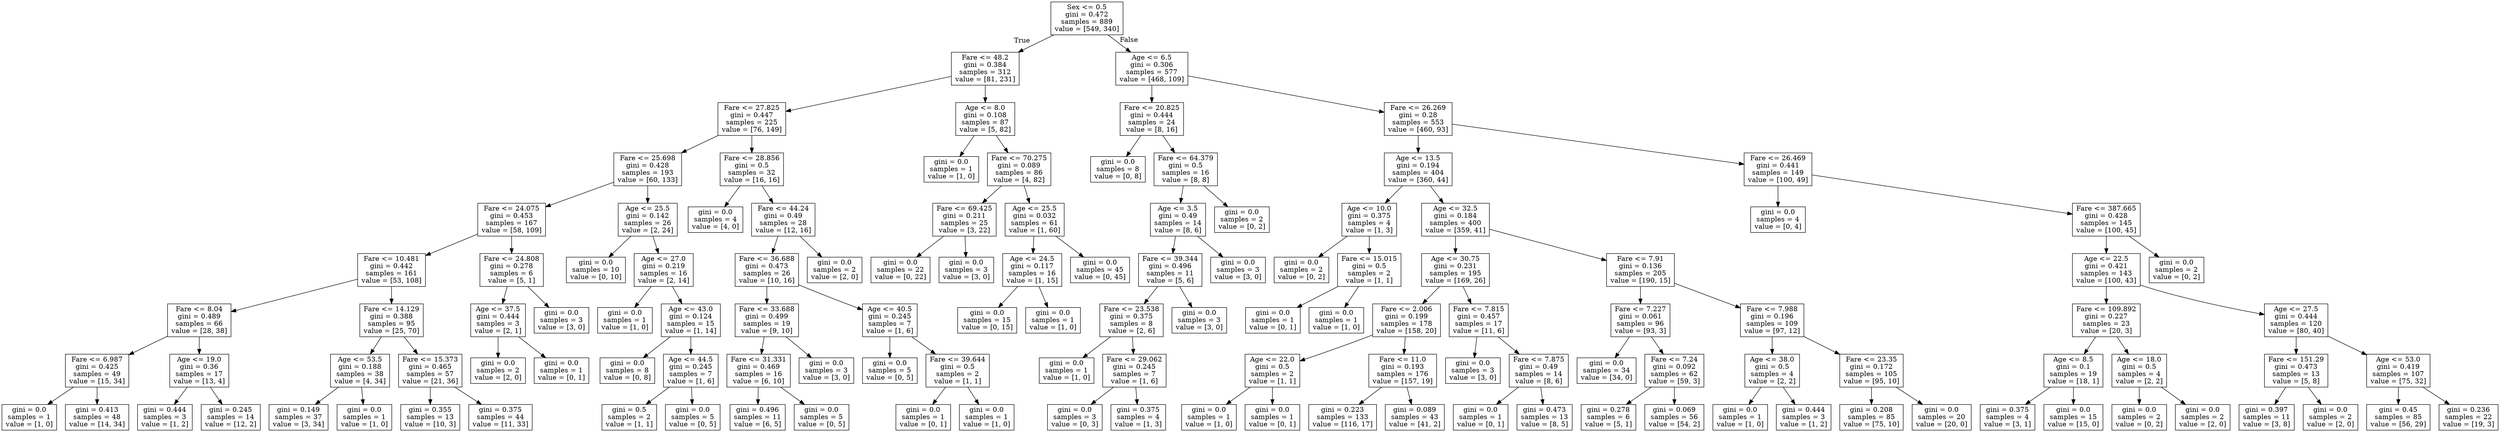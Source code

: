 digraph Tree {
node [shape=box] ;
0 [label="Sex <= 0.5\ngini = 0.472\nsamples = 889\nvalue = [549, 340]"] ;
1 [label="Fare <= 48.2\ngini = 0.384\nsamples = 312\nvalue = [81, 231]"] ;
0 -> 1 [labeldistance=2.5, labelangle=45, headlabel="True"] ;
2 [label="Fare <= 27.825\ngini = 0.447\nsamples = 225\nvalue = [76, 149]"] ;
1 -> 2 ;
3 [label="Fare <= 25.698\ngini = 0.428\nsamples = 193\nvalue = [60, 133]"] ;
2 -> 3 ;
4 [label="Fare <= 24.075\ngini = 0.453\nsamples = 167\nvalue = [58, 109]"] ;
3 -> 4 ;
5 [label="Fare <= 10.481\ngini = 0.442\nsamples = 161\nvalue = [53, 108]"] ;
4 -> 5 ;
6 [label="Fare <= 8.04\ngini = 0.489\nsamples = 66\nvalue = [28, 38]"] ;
5 -> 6 ;
7 [label="Fare <= 6.987\ngini = 0.425\nsamples = 49\nvalue = [15, 34]"] ;
6 -> 7 ;
8 [label="gini = 0.0\nsamples = 1\nvalue = [1, 0]"] ;
7 -> 8 ;
9 [label="gini = 0.413\nsamples = 48\nvalue = [14, 34]"] ;
7 -> 9 ;
10 [label="Age <= 19.0\ngini = 0.36\nsamples = 17\nvalue = [13, 4]"] ;
6 -> 10 ;
11 [label="gini = 0.444\nsamples = 3\nvalue = [1, 2]"] ;
10 -> 11 ;
12 [label="gini = 0.245\nsamples = 14\nvalue = [12, 2]"] ;
10 -> 12 ;
13 [label="Fare <= 14.129\ngini = 0.388\nsamples = 95\nvalue = [25, 70]"] ;
5 -> 13 ;
14 [label="Age <= 53.5\ngini = 0.188\nsamples = 38\nvalue = [4, 34]"] ;
13 -> 14 ;
15 [label="gini = 0.149\nsamples = 37\nvalue = [3, 34]"] ;
14 -> 15 ;
16 [label="gini = 0.0\nsamples = 1\nvalue = [1, 0]"] ;
14 -> 16 ;
17 [label="Fare <= 15.373\ngini = 0.465\nsamples = 57\nvalue = [21, 36]"] ;
13 -> 17 ;
18 [label="gini = 0.355\nsamples = 13\nvalue = [10, 3]"] ;
17 -> 18 ;
19 [label="gini = 0.375\nsamples = 44\nvalue = [11, 33]"] ;
17 -> 19 ;
20 [label="Fare <= 24.808\ngini = 0.278\nsamples = 6\nvalue = [5, 1]"] ;
4 -> 20 ;
21 [label="Age <= 37.5\ngini = 0.444\nsamples = 3\nvalue = [2, 1]"] ;
20 -> 21 ;
22 [label="gini = 0.0\nsamples = 2\nvalue = [2, 0]"] ;
21 -> 22 ;
23 [label="gini = 0.0\nsamples = 1\nvalue = [0, 1]"] ;
21 -> 23 ;
24 [label="gini = 0.0\nsamples = 3\nvalue = [3, 0]"] ;
20 -> 24 ;
25 [label="Age <= 25.5\ngini = 0.142\nsamples = 26\nvalue = [2, 24]"] ;
3 -> 25 ;
26 [label="gini = 0.0\nsamples = 10\nvalue = [0, 10]"] ;
25 -> 26 ;
27 [label="Age <= 27.0\ngini = 0.219\nsamples = 16\nvalue = [2, 14]"] ;
25 -> 27 ;
28 [label="gini = 0.0\nsamples = 1\nvalue = [1, 0]"] ;
27 -> 28 ;
29 [label="Age <= 43.0\ngini = 0.124\nsamples = 15\nvalue = [1, 14]"] ;
27 -> 29 ;
30 [label="gini = 0.0\nsamples = 8\nvalue = [0, 8]"] ;
29 -> 30 ;
31 [label="Age <= 44.5\ngini = 0.245\nsamples = 7\nvalue = [1, 6]"] ;
29 -> 31 ;
32 [label="gini = 0.5\nsamples = 2\nvalue = [1, 1]"] ;
31 -> 32 ;
33 [label="gini = 0.0\nsamples = 5\nvalue = [0, 5]"] ;
31 -> 33 ;
34 [label="Fare <= 28.856\ngini = 0.5\nsamples = 32\nvalue = [16, 16]"] ;
2 -> 34 ;
35 [label="gini = 0.0\nsamples = 4\nvalue = [4, 0]"] ;
34 -> 35 ;
36 [label="Fare <= 44.24\ngini = 0.49\nsamples = 28\nvalue = [12, 16]"] ;
34 -> 36 ;
37 [label="Fare <= 36.688\ngini = 0.473\nsamples = 26\nvalue = [10, 16]"] ;
36 -> 37 ;
38 [label="Fare <= 33.688\ngini = 0.499\nsamples = 19\nvalue = [9, 10]"] ;
37 -> 38 ;
39 [label="Fare <= 31.331\ngini = 0.469\nsamples = 16\nvalue = [6, 10]"] ;
38 -> 39 ;
40 [label="gini = 0.496\nsamples = 11\nvalue = [6, 5]"] ;
39 -> 40 ;
41 [label="gini = 0.0\nsamples = 5\nvalue = [0, 5]"] ;
39 -> 41 ;
42 [label="gini = 0.0\nsamples = 3\nvalue = [3, 0]"] ;
38 -> 42 ;
43 [label="Age <= 40.5\ngini = 0.245\nsamples = 7\nvalue = [1, 6]"] ;
37 -> 43 ;
44 [label="gini = 0.0\nsamples = 5\nvalue = [0, 5]"] ;
43 -> 44 ;
45 [label="Fare <= 39.644\ngini = 0.5\nsamples = 2\nvalue = [1, 1]"] ;
43 -> 45 ;
46 [label="gini = 0.0\nsamples = 1\nvalue = [0, 1]"] ;
45 -> 46 ;
47 [label="gini = 0.0\nsamples = 1\nvalue = [1, 0]"] ;
45 -> 47 ;
48 [label="gini = 0.0\nsamples = 2\nvalue = [2, 0]"] ;
36 -> 48 ;
49 [label="Age <= 8.0\ngini = 0.108\nsamples = 87\nvalue = [5, 82]"] ;
1 -> 49 ;
50 [label="gini = 0.0\nsamples = 1\nvalue = [1, 0]"] ;
49 -> 50 ;
51 [label="Fare <= 70.275\ngini = 0.089\nsamples = 86\nvalue = [4, 82]"] ;
49 -> 51 ;
52 [label="Fare <= 69.425\ngini = 0.211\nsamples = 25\nvalue = [3, 22]"] ;
51 -> 52 ;
53 [label="gini = 0.0\nsamples = 22\nvalue = [0, 22]"] ;
52 -> 53 ;
54 [label="gini = 0.0\nsamples = 3\nvalue = [3, 0]"] ;
52 -> 54 ;
55 [label="Age <= 25.5\ngini = 0.032\nsamples = 61\nvalue = [1, 60]"] ;
51 -> 55 ;
56 [label="Age <= 24.5\ngini = 0.117\nsamples = 16\nvalue = [1, 15]"] ;
55 -> 56 ;
57 [label="gini = 0.0\nsamples = 15\nvalue = [0, 15]"] ;
56 -> 57 ;
58 [label="gini = 0.0\nsamples = 1\nvalue = [1, 0]"] ;
56 -> 58 ;
59 [label="gini = 0.0\nsamples = 45\nvalue = [0, 45]"] ;
55 -> 59 ;
60 [label="Age <= 6.5\ngini = 0.306\nsamples = 577\nvalue = [468, 109]"] ;
0 -> 60 [labeldistance=2.5, labelangle=-45, headlabel="False"] ;
61 [label="Fare <= 20.825\ngini = 0.444\nsamples = 24\nvalue = [8, 16]"] ;
60 -> 61 ;
62 [label="gini = 0.0\nsamples = 8\nvalue = [0, 8]"] ;
61 -> 62 ;
63 [label="Fare <= 64.379\ngini = 0.5\nsamples = 16\nvalue = [8, 8]"] ;
61 -> 63 ;
64 [label="Age <= 3.5\ngini = 0.49\nsamples = 14\nvalue = [8, 6]"] ;
63 -> 64 ;
65 [label="Fare <= 39.344\ngini = 0.496\nsamples = 11\nvalue = [5, 6]"] ;
64 -> 65 ;
66 [label="Fare <= 23.538\ngini = 0.375\nsamples = 8\nvalue = [2, 6]"] ;
65 -> 66 ;
67 [label="gini = 0.0\nsamples = 1\nvalue = [1, 0]"] ;
66 -> 67 ;
68 [label="Fare <= 29.062\ngini = 0.245\nsamples = 7\nvalue = [1, 6]"] ;
66 -> 68 ;
69 [label="gini = 0.0\nsamples = 3\nvalue = [0, 3]"] ;
68 -> 69 ;
70 [label="gini = 0.375\nsamples = 4\nvalue = [1, 3]"] ;
68 -> 70 ;
71 [label="gini = 0.0\nsamples = 3\nvalue = [3, 0]"] ;
65 -> 71 ;
72 [label="gini = 0.0\nsamples = 3\nvalue = [3, 0]"] ;
64 -> 72 ;
73 [label="gini = 0.0\nsamples = 2\nvalue = [0, 2]"] ;
63 -> 73 ;
74 [label="Fare <= 26.269\ngini = 0.28\nsamples = 553\nvalue = [460, 93]"] ;
60 -> 74 ;
75 [label="Age <= 13.5\ngini = 0.194\nsamples = 404\nvalue = [360, 44]"] ;
74 -> 75 ;
76 [label="Age <= 10.0\ngini = 0.375\nsamples = 4\nvalue = [1, 3]"] ;
75 -> 76 ;
77 [label="gini = 0.0\nsamples = 2\nvalue = [0, 2]"] ;
76 -> 77 ;
78 [label="Fare <= 15.015\ngini = 0.5\nsamples = 2\nvalue = [1, 1]"] ;
76 -> 78 ;
79 [label="gini = 0.0\nsamples = 1\nvalue = [0, 1]"] ;
78 -> 79 ;
80 [label="gini = 0.0\nsamples = 1\nvalue = [1, 0]"] ;
78 -> 80 ;
81 [label="Age <= 32.5\ngini = 0.184\nsamples = 400\nvalue = [359, 41]"] ;
75 -> 81 ;
82 [label="Age <= 30.75\ngini = 0.231\nsamples = 195\nvalue = [169, 26]"] ;
81 -> 82 ;
83 [label="Fare <= 2.006\ngini = 0.199\nsamples = 178\nvalue = [158, 20]"] ;
82 -> 83 ;
84 [label="Age <= 22.0\ngini = 0.5\nsamples = 2\nvalue = [1, 1]"] ;
83 -> 84 ;
85 [label="gini = 0.0\nsamples = 1\nvalue = [1, 0]"] ;
84 -> 85 ;
86 [label="gini = 0.0\nsamples = 1\nvalue = [0, 1]"] ;
84 -> 86 ;
87 [label="Fare <= 11.0\ngini = 0.193\nsamples = 176\nvalue = [157, 19]"] ;
83 -> 87 ;
88 [label="gini = 0.223\nsamples = 133\nvalue = [116, 17]"] ;
87 -> 88 ;
89 [label="gini = 0.089\nsamples = 43\nvalue = [41, 2]"] ;
87 -> 89 ;
90 [label="Fare <= 7.815\ngini = 0.457\nsamples = 17\nvalue = [11, 6]"] ;
82 -> 90 ;
91 [label="gini = 0.0\nsamples = 3\nvalue = [3, 0]"] ;
90 -> 91 ;
92 [label="Fare <= 7.875\ngini = 0.49\nsamples = 14\nvalue = [8, 6]"] ;
90 -> 92 ;
93 [label="gini = 0.0\nsamples = 1\nvalue = [0, 1]"] ;
92 -> 93 ;
94 [label="gini = 0.473\nsamples = 13\nvalue = [8, 5]"] ;
92 -> 94 ;
95 [label="Fare <= 7.91\ngini = 0.136\nsamples = 205\nvalue = [190, 15]"] ;
81 -> 95 ;
96 [label="Fare <= 7.227\ngini = 0.061\nsamples = 96\nvalue = [93, 3]"] ;
95 -> 96 ;
97 [label="gini = 0.0\nsamples = 34\nvalue = [34, 0]"] ;
96 -> 97 ;
98 [label="Fare <= 7.24\ngini = 0.092\nsamples = 62\nvalue = [59, 3]"] ;
96 -> 98 ;
99 [label="gini = 0.278\nsamples = 6\nvalue = [5, 1]"] ;
98 -> 99 ;
100 [label="gini = 0.069\nsamples = 56\nvalue = [54, 2]"] ;
98 -> 100 ;
101 [label="Fare <= 7.988\ngini = 0.196\nsamples = 109\nvalue = [97, 12]"] ;
95 -> 101 ;
102 [label="Age <= 38.0\ngini = 0.5\nsamples = 4\nvalue = [2, 2]"] ;
101 -> 102 ;
103 [label="gini = 0.0\nsamples = 1\nvalue = [1, 0]"] ;
102 -> 103 ;
104 [label="gini = 0.444\nsamples = 3\nvalue = [1, 2]"] ;
102 -> 104 ;
105 [label="Fare <= 23.35\ngini = 0.172\nsamples = 105\nvalue = [95, 10]"] ;
101 -> 105 ;
106 [label="gini = 0.208\nsamples = 85\nvalue = [75, 10]"] ;
105 -> 106 ;
107 [label="gini = 0.0\nsamples = 20\nvalue = [20, 0]"] ;
105 -> 107 ;
108 [label="Fare <= 26.469\ngini = 0.441\nsamples = 149\nvalue = [100, 49]"] ;
74 -> 108 ;
109 [label="gini = 0.0\nsamples = 4\nvalue = [0, 4]"] ;
108 -> 109 ;
110 [label="Fare <= 387.665\ngini = 0.428\nsamples = 145\nvalue = [100, 45]"] ;
108 -> 110 ;
111 [label="Age <= 22.5\ngini = 0.421\nsamples = 143\nvalue = [100, 43]"] ;
110 -> 111 ;
112 [label="Fare <= 109.892\ngini = 0.227\nsamples = 23\nvalue = [20, 3]"] ;
111 -> 112 ;
113 [label="Age <= 8.5\ngini = 0.1\nsamples = 19\nvalue = [18, 1]"] ;
112 -> 113 ;
114 [label="gini = 0.375\nsamples = 4\nvalue = [3, 1]"] ;
113 -> 114 ;
115 [label="gini = 0.0\nsamples = 15\nvalue = [15, 0]"] ;
113 -> 115 ;
116 [label="Age <= 18.0\ngini = 0.5\nsamples = 4\nvalue = [2, 2]"] ;
112 -> 116 ;
117 [label="gini = 0.0\nsamples = 2\nvalue = [0, 2]"] ;
116 -> 117 ;
118 [label="gini = 0.0\nsamples = 2\nvalue = [2, 0]"] ;
116 -> 118 ;
119 [label="Age <= 27.5\ngini = 0.444\nsamples = 120\nvalue = [80, 40]"] ;
111 -> 119 ;
120 [label="Fare <= 151.29\ngini = 0.473\nsamples = 13\nvalue = [5, 8]"] ;
119 -> 120 ;
121 [label="gini = 0.397\nsamples = 11\nvalue = [3, 8]"] ;
120 -> 121 ;
122 [label="gini = 0.0\nsamples = 2\nvalue = [2, 0]"] ;
120 -> 122 ;
123 [label="Age <= 53.0\ngini = 0.419\nsamples = 107\nvalue = [75, 32]"] ;
119 -> 123 ;
124 [label="gini = 0.45\nsamples = 85\nvalue = [56, 29]"] ;
123 -> 124 ;
125 [label="gini = 0.236\nsamples = 22\nvalue = [19, 3]"] ;
123 -> 125 ;
126 [label="gini = 0.0\nsamples = 2\nvalue = [0, 2]"] ;
110 -> 126 ;
}